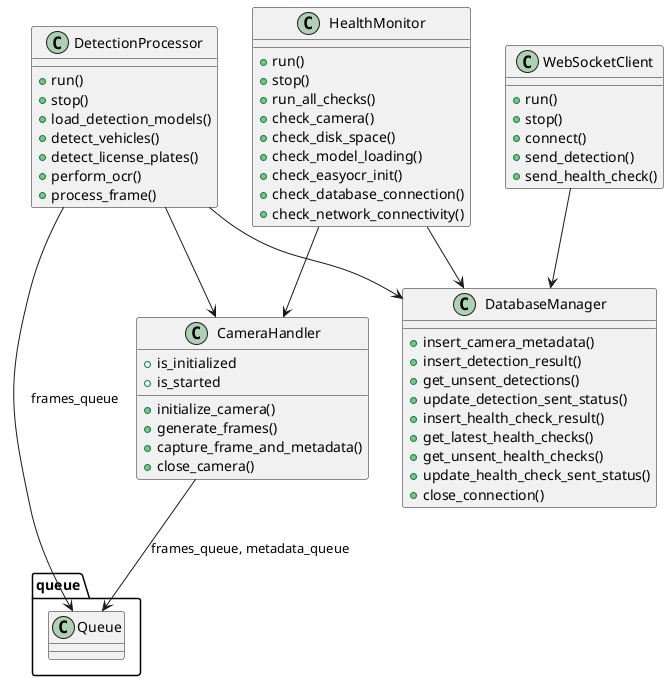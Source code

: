 @startuml Class Diagram
class CameraHandler {
    +initialize_camera()
    +generate_frames()
    +capture_frame_and_metadata()
    +close_camera()
    +is_initialized
    +is_started
}

class DetectionProcessor {
    +run()
    +stop()
    +load_detection_models()
    +detect_vehicles()
    +detect_license_plates()
    +perform_ocr()
    +process_frame()
}

class DatabaseManager {
    +insert_camera_metadata()
    +insert_detection_result()
    +get_unsent_detections()
    +update_detection_sent_status()
    +insert_health_check_result()
    +get_latest_health_checks()
    +get_unsent_health_checks()
    +update_health_check_sent_status()
    +close_connection()
}

class WebSocketClient {
    +run()
    +stop()
    +connect()
    +send_detection()
    +send_health_check()
}

class HealthMonitor {
    +run()
    +stop()
    +run_all_checks()
    +check_camera()
    +check_disk_space()
    +check_model_loading()
    +check_easyocr_init()
    +check_database_connection()
    +check_network_connectivity()
}

CameraHandler --> queue.Queue : frames_queue, metadata_queue
DetectionProcessor --> CameraHandler
DetectionProcessor --> DatabaseManager
DetectionProcessor --> queue.Queue : frames_queue
WebSocketClient --> DatabaseManager
HealthMonitor --> DatabaseManager
HealthMonitor --> CameraHandler

@enduml